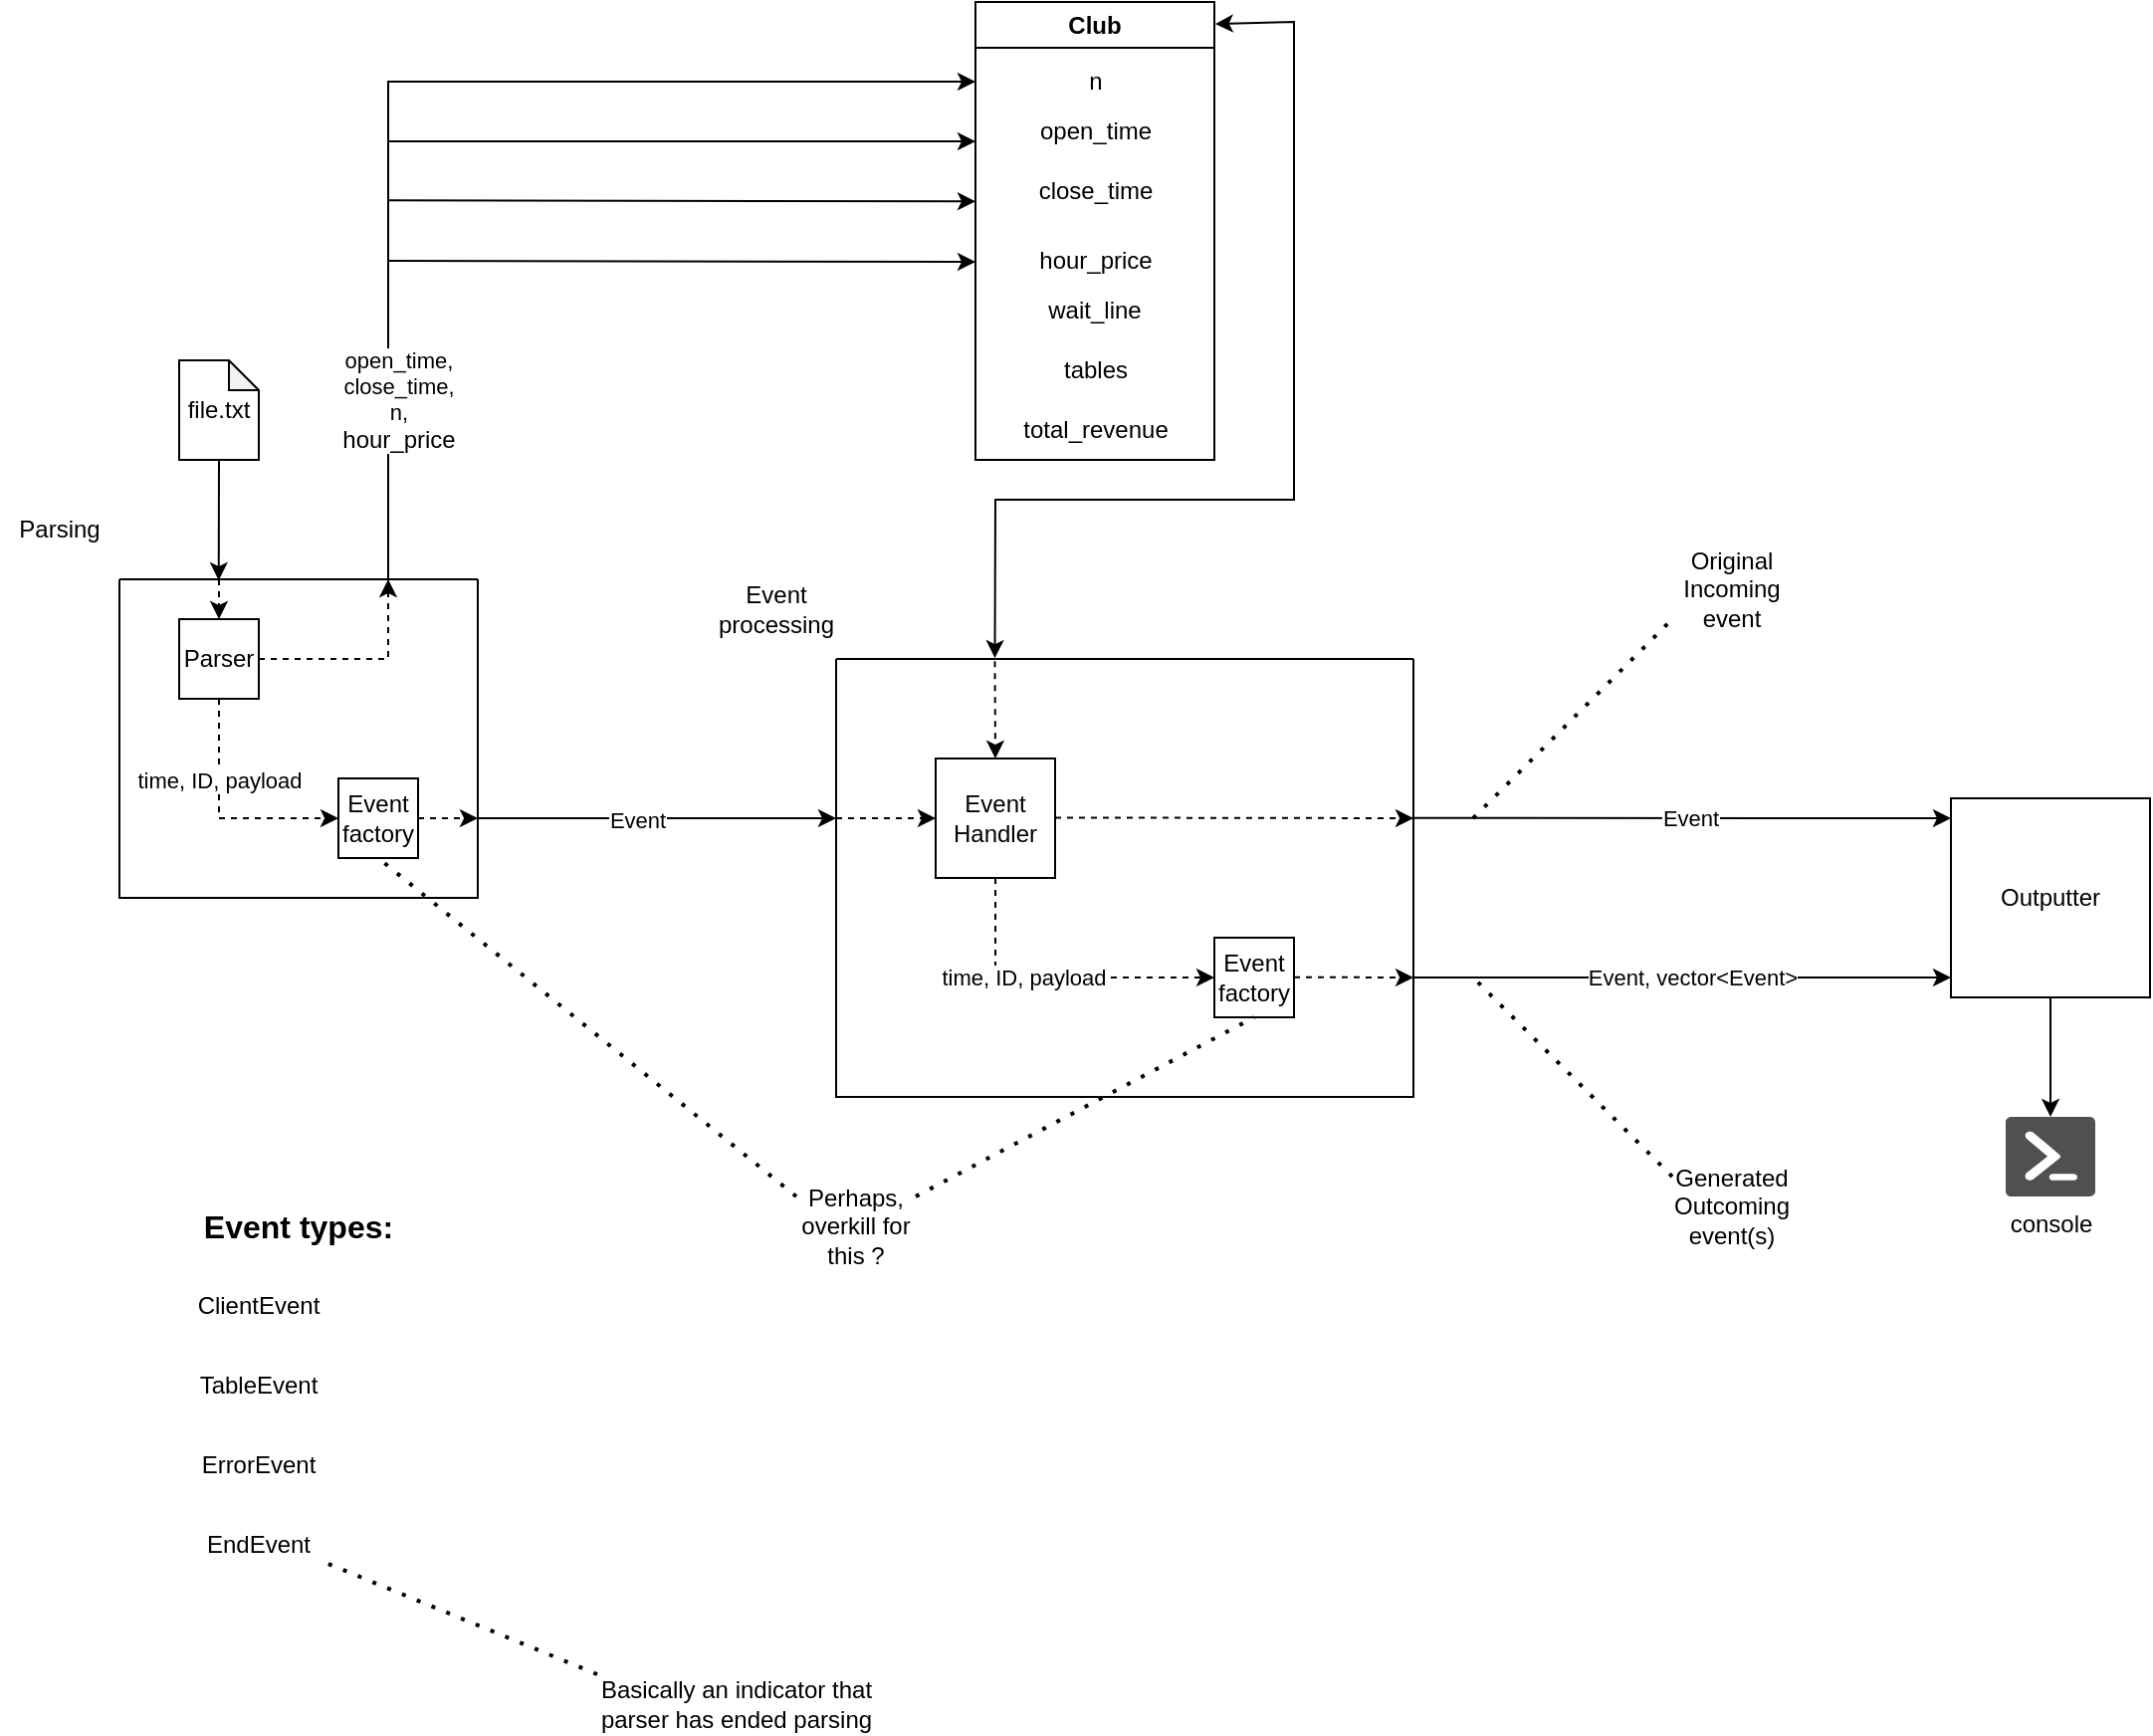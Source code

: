 <mxfile version="26.2.14">
  <diagram name="Page-1" id="ReMqx8SdZacuFtLZ011M">
    <mxGraphModel dx="2134" dy="1593" grid="1" gridSize="10" guides="1" tooltips="1" connect="1" arrows="1" fold="1" page="1" pageScale="1" pageWidth="1169" pageHeight="827" math="0" shadow="0">
      <root>
        <mxCell id="0" />
        <mxCell id="1" parent="0" />
        <mxCell id="y57IEgoHBKOUi_G_t4ql-2" value="" style="endArrow=classic;html=1;rounded=0;entryX=0.277;entryY=0.003;entryDx=0;entryDy=0;exitX=0.5;exitY=1;exitDx=0;exitDy=0;exitPerimeter=0;entryPerimeter=0;" edge="1" parent="1" target="y57IEgoHBKOUi_G_t4ql-19" source="y57IEgoHBKOUi_G_t4ql-7">
          <mxGeometry width="50" height="50" relative="1" as="geometry">
            <mxPoint x="89.88" y="200" as="sourcePoint" />
            <mxPoint x="89.88" y="240" as="targetPoint" />
          </mxGeometry>
        </mxCell>
        <mxCell id="y57IEgoHBKOUi_G_t4ql-3" value="" style="swimlane;startSize=0;" vertex="1" parent="1">
          <mxGeometry x="410" y="300" width="290" height="220" as="geometry" />
        </mxCell>
        <mxCell id="y57IEgoHBKOUi_G_t4ql-17" value="Event&lt;div&gt;Handler&lt;/div&gt;" style="whiteSpace=wrap;html=1;aspect=fixed;" vertex="1" parent="y57IEgoHBKOUi_G_t4ql-3">
          <mxGeometry x="50" y="50" width="60" height="60" as="geometry" />
        </mxCell>
        <mxCell id="y57IEgoHBKOUi_G_t4ql-18" value="" style="endArrow=classic;html=1;rounded=0;dashed=1;entryX=0;entryY=0.5;entryDx=0;entryDy=0;" edge="1" parent="y57IEgoHBKOUi_G_t4ql-3" target="y57IEgoHBKOUi_G_t4ql-17">
          <mxGeometry width="50" height="50" relative="1" as="geometry">
            <mxPoint y="80" as="sourcePoint" />
            <mxPoint x="40" y="260" as="targetPoint" />
          </mxGeometry>
        </mxCell>
        <mxCell id="y57IEgoHBKOUi_G_t4ql-47" value="" style="endArrow=classic;html=1;rounded=0;dashed=1;entryX=0;entryY=0.5;entryDx=0;entryDy=0;exitX=0.5;exitY=1;exitDx=0;exitDy=0;" edge="1" parent="y57IEgoHBKOUi_G_t4ql-3" source="y57IEgoHBKOUi_G_t4ql-17" target="y57IEgoHBKOUi_G_t4ql-51">
          <mxGeometry width="50" height="50" relative="1" as="geometry">
            <mxPoint x="70" y="159.71" as="sourcePoint" />
            <mxPoint x="150" y="159.71" as="targetPoint" />
            <Array as="points">
              <mxPoint x="80" y="160" />
            </Array>
          </mxGeometry>
        </mxCell>
        <mxCell id="y57IEgoHBKOUi_G_t4ql-50" value="time, ID, payload" style="edgeLabel;html=1;align=center;verticalAlign=middle;resizable=0;points=[];" vertex="1" connectable="0" parent="y57IEgoHBKOUi_G_t4ql-47">
          <mxGeometry x="-0.206" relative="1" as="geometry">
            <mxPoint as="offset" />
          </mxGeometry>
        </mxCell>
        <mxCell id="y57IEgoHBKOUi_G_t4ql-49" value="" style="endArrow=classic;html=1;rounded=0;dashed=1;entryX=0.5;entryY=0;entryDx=0;entryDy=0;exitX=0.275;exitY=0.005;exitDx=0;exitDy=0;exitPerimeter=0;" edge="1" parent="y57IEgoHBKOUi_G_t4ql-3" source="y57IEgoHBKOUi_G_t4ql-3" target="y57IEgoHBKOUi_G_t4ql-17">
          <mxGeometry width="50" height="50" relative="1" as="geometry">
            <mxPoint x="80" y="30" as="sourcePoint" />
            <mxPoint x="130" y="30" as="targetPoint" />
          </mxGeometry>
        </mxCell>
        <mxCell id="y57IEgoHBKOUi_G_t4ql-51" value="Event&lt;div&gt;factory&lt;/div&gt;" style="rounded=0;whiteSpace=wrap;html=1;" vertex="1" parent="y57IEgoHBKOUi_G_t4ql-3">
          <mxGeometry x="190" y="140" width="40" height="40" as="geometry" />
        </mxCell>
        <mxCell id="y57IEgoHBKOUi_G_t4ql-52" value="" style="endArrow=classic;html=1;rounded=0;dashed=1;" edge="1" parent="y57IEgoHBKOUi_G_t4ql-3">
          <mxGeometry width="50" height="50" relative="1" as="geometry">
            <mxPoint x="110" y="79.71" as="sourcePoint" />
            <mxPoint x="290" y="80" as="targetPoint" />
          </mxGeometry>
        </mxCell>
        <mxCell id="y57IEgoHBKOUi_G_t4ql-4" value="Event processing" style="text;html=1;align=center;verticalAlign=middle;whiteSpace=wrap;rounded=0;" vertex="1" parent="1">
          <mxGeometry x="350" y="260" width="60" height="30" as="geometry" />
        </mxCell>
        <mxCell id="y57IEgoHBKOUi_G_t4ql-5" value="" style="endArrow=classic;html=1;rounded=0;entryX=0;entryY=0.5;entryDx=0;entryDy=0;" edge="1" parent="1">
          <mxGeometry width="50" height="50" relative="1" as="geometry">
            <mxPoint x="230" y="380" as="sourcePoint" />
            <mxPoint x="410" y="380" as="targetPoint" />
            <Array as="points">
              <mxPoint x="370" y="380" />
            </Array>
          </mxGeometry>
        </mxCell>
        <mxCell id="y57IEgoHBKOUi_G_t4ql-6" value="Event" style="edgeLabel;html=1;align=center;verticalAlign=middle;resizable=0;points=[];" vertex="1" connectable="0" parent="y57IEgoHBKOUi_G_t4ql-5">
          <mxGeometry x="0.24" y="-1" relative="1" as="geometry">
            <mxPoint x="-32" as="offset" />
          </mxGeometry>
        </mxCell>
        <mxCell id="y57IEgoHBKOUi_G_t4ql-7" value="file.txt" style="shape=note;whiteSpace=wrap;html=1;backgroundOutline=1;darkOpacity=0.05;size=15;" vertex="1" parent="1">
          <mxGeometry x="80" y="150" width="40" height="50" as="geometry" />
        </mxCell>
        <mxCell id="y57IEgoHBKOUi_G_t4ql-8" value="" style="endArrow=classic;html=1;rounded=0;exitX=0.997;exitY=0.363;exitDx=0;exitDy=0;exitPerimeter=0;" edge="1" parent="1" source="y57IEgoHBKOUi_G_t4ql-3">
          <mxGeometry width="50" height="50" relative="1" as="geometry">
            <mxPoint x="910" y="380" as="sourcePoint" />
            <mxPoint x="970" y="380" as="targetPoint" />
          </mxGeometry>
        </mxCell>
        <mxCell id="y57IEgoHBKOUi_G_t4ql-10" value="Event" style="edgeLabel;html=1;align=center;verticalAlign=middle;resizable=0;points=[];" vertex="1" connectable="0" parent="y57IEgoHBKOUi_G_t4ql-8">
          <mxGeometry x="0.033" relative="1" as="geometry">
            <mxPoint as="offset" />
          </mxGeometry>
        </mxCell>
        <mxCell id="y57IEgoHBKOUi_G_t4ql-9" value="Outputter" style="whiteSpace=wrap;html=1;aspect=fixed;" vertex="1" parent="1">
          <mxGeometry x="970" y="370" width="100" height="100" as="geometry" />
        </mxCell>
        <mxCell id="y57IEgoHBKOUi_G_t4ql-12" value="" style="endArrow=classic;html=1;rounded=0;exitX=0.5;exitY=1;exitDx=0;exitDy=0;" edge="1" parent="1" source="y57IEgoHBKOUi_G_t4ql-9" target="y57IEgoHBKOUi_G_t4ql-15">
          <mxGeometry width="50" height="50" relative="1" as="geometry">
            <mxPoint x="965" y="530" as="sourcePoint" />
            <mxPoint x="1050" y="550" as="targetPoint" />
          </mxGeometry>
        </mxCell>
        <mxCell id="y57IEgoHBKOUi_G_t4ql-15" value="console" style="sketch=0;pointerEvents=1;shadow=0;dashed=0;html=1;strokeColor=none;fillColor=#505050;labelPosition=center;verticalLabelPosition=bottom;verticalAlign=top;outlineConnect=0;align=center;shape=mxgraph.office.concepts.powershell;" vertex="1" parent="1">
          <mxGeometry x="997.5" y="530" width="45" height="40" as="geometry" />
        </mxCell>
        <mxCell id="y57IEgoHBKOUi_G_t4ql-19" value="" style="swimlane;startSize=0;" vertex="1" parent="1">
          <mxGeometry x="50" y="260" width="180" height="160" as="geometry" />
        </mxCell>
        <mxCell id="y57IEgoHBKOUi_G_t4ql-1" value="Parser" style="rounded=0;whiteSpace=wrap;html=1;" vertex="1" parent="y57IEgoHBKOUi_G_t4ql-19">
          <mxGeometry x="30" y="20" width="40" height="40" as="geometry" />
        </mxCell>
        <mxCell id="y57IEgoHBKOUi_G_t4ql-21" value="" style="endArrow=classic;html=1;rounded=0;exitX=0.75;exitY=0;exitDx=0;exitDy=0;entryX=0.5;entryY=0;entryDx=0;entryDy=0;dashed=1;" edge="1" parent="y57IEgoHBKOUi_G_t4ql-19">
          <mxGeometry width="50" height="50" relative="1" as="geometry">
            <mxPoint x="50.0" as="sourcePoint" />
            <mxPoint x="50" y="20" as="targetPoint" />
          </mxGeometry>
        </mxCell>
        <mxCell id="y57IEgoHBKOUi_G_t4ql-22" value="Event&lt;div&gt;factory&lt;/div&gt;" style="rounded=0;whiteSpace=wrap;html=1;" vertex="1" parent="y57IEgoHBKOUi_G_t4ql-19">
          <mxGeometry x="110" y="100" width="40" height="40" as="geometry" />
        </mxCell>
        <mxCell id="y57IEgoHBKOUi_G_t4ql-30" value="" style="endArrow=classic;html=1;rounded=0;exitX=0.5;exitY=1;exitDx=0;exitDy=0;entryX=0;entryY=0.5;entryDx=0;entryDy=0;dashed=1;" edge="1" parent="y57IEgoHBKOUi_G_t4ql-19" source="y57IEgoHBKOUi_G_t4ql-1" target="y57IEgoHBKOUi_G_t4ql-22">
          <mxGeometry width="50" height="50" relative="1" as="geometry">
            <mxPoint x="260" y="150" as="sourcePoint" />
            <mxPoint x="310" y="100" as="targetPoint" />
            <Array as="points">
              <mxPoint x="50" y="120" />
            </Array>
          </mxGeometry>
        </mxCell>
        <mxCell id="y57IEgoHBKOUi_G_t4ql-32" value="time, ID, payload" style="edgeLabel;html=1;align=center;verticalAlign=middle;resizable=0;points=[];" vertex="1" connectable="0" parent="y57IEgoHBKOUi_G_t4ql-30">
          <mxGeometry x="-0.315" relative="1" as="geometry">
            <mxPoint as="offset" />
          </mxGeometry>
        </mxCell>
        <mxCell id="y57IEgoHBKOUi_G_t4ql-31" value="" style="endArrow=classic;html=1;rounded=0;exitX=1;exitY=0.5;exitDx=0;exitDy=0;entryX=1;entryY=0.75;entryDx=0;entryDy=0;dashed=1;" edge="1" parent="y57IEgoHBKOUi_G_t4ql-19" source="y57IEgoHBKOUi_G_t4ql-22" target="y57IEgoHBKOUi_G_t4ql-19">
          <mxGeometry width="50" height="50" relative="1" as="geometry">
            <mxPoint x="230.0" y="20" as="sourcePoint" />
            <mxPoint x="230" y="40" as="targetPoint" />
          </mxGeometry>
        </mxCell>
        <mxCell id="y57IEgoHBKOUi_G_t4ql-41" value="" style="endArrow=classic;html=1;rounded=0;entryX=0.75;entryY=0;entryDx=0;entryDy=0;dashed=1;exitX=1;exitY=0.5;exitDx=0;exitDy=0;" edge="1" parent="y57IEgoHBKOUi_G_t4ql-19" source="y57IEgoHBKOUi_G_t4ql-1" target="y57IEgoHBKOUi_G_t4ql-19">
          <mxGeometry width="50" height="50" relative="1" as="geometry">
            <mxPoint x="130" y="30" as="sourcePoint" />
            <mxPoint x="129.76" y="40" as="targetPoint" />
            <Array as="points">
              <mxPoint x="135" y="40" />
            </Array>
          </mxGeometry>
        </mxCell>
        <mxCell id="y57IEgoHBKOUi_G_t4ql-20" value="Parsing" style="text;html=1;align=center;verticalAlign=middle;whiteSpace=wrap;rounded=0;" vertex="1" parent="1">
          <mxGeometry x="-10" y="220" width="60" height="30" as="geometry" />
        </mxCell>
        <mxCell id="y57IEgoHBKOUi_G_t4ql-24" value="&lt;b&gt;&lt;font style=&quot;font-size: 16px;&quot;&gt;Event types:&lt;/font&gt;&lt;/b&gt;" style="text;html=1;align=center;verticalAlign=middle;whiteSpace=wrap;rounded=0;" vertex="1" parent="1">
          <mxGeometry x="40" y="570" width="200" height="30" as="geometry" />
        </mxCell>
        <mxCell id="y57IEgoHBKOUi_G_t4ql-25" value="ClientEvent" style="text;html=1;align=center;verticalAlign=middle;whiteSpace=wrap;rounded=0;" vertex="1" parent="1">
          <mxGeometry x="90" y="610" width="60" height="30" as="geometry" />
        </mxCell>
        <mxCell id="y57IEgoHBKOUi_G_t4ql-26" value="TableEvent" style="text;html=1;align=center;verticalAlign=middle;whiteSpace=wrap;rounded=0;" vertex="1" parent="1">
          <mxGeometry x="90" y="650" width="60" height="30" as="geometry" />
        </mxCell>
        <mxCell id="y57IEgoHBKOUi_G_t4ql-27" value="ErrorEvent" style="text;html=1;align=center;verticalAlign=middle;whiteSpace=wrap;rounded=0;" vertex="1" parent="1">
          <mxGeometry x="90" y="690" width="60" height="30" as="geometry" />
        </mxCell>
        <mxCell id="y57IEgoHBKOUi_G_t4ql-28" value="" style="endArrow=none;dashed=1;html=1;dashPattern=1 3;strokeWidth=2;rounded=0;entryX=0.5;entryY=1;entryDx=0;entryDy=0;exitX=0;exitY=0;exitDx=0;exitDy=0;" edge="1" parent="1" source="y57IEgoHBKOUi_G_t4ql-29" target="y57IEgoHBKOUi_G_t4ql-22">
          <mxGeometry width="50" height="50" relative="1" as="geometry">
            <mxPoint x="220" y="480" as="sourcePoint" />
            <mxPoint x="360" y="400" as="targetPoint" />
          </mxGeometry>
        </mxCell>
        <mxCell id="y57IEgoHBKOUi_G_t4ql-29" value="Perhaps, overkill for this ?" style="text;html=1;align=center;verticalAlign=middle;whiteSpace=wrap;rounded=0;" vertex="1" parent="1">
          <mxGeometry x="390" y="570" width="60" height="30" as="geometry" />
        </mxCell>
        <mxCell id="y57IEgoHBKOUi_G_t4ql-33" value="Club" style="swimlane;whiteSpace=wrap;html=1;" vertex="1" parent="1">
          <mxGeometry x="480" y="-30" width="120" height="230" as="geometry" />
        </mxCell>
        <mxCell id="y57IEgoHBKOUi_G_t4ql-34" value="open_time" style="text;html=1;align=center;verticalAlign=middle;resizable=0;points=[];autosize=1;strokeColor=none;fillColor=none;" vertex="1" parent="y57IEgoHBKOUi_G_t4ql-33">
          <mxGeometry x="20" y="50" width="80" height="30" as="geometry" />
        </mxCell>
        <mxCell id="y57IEgoHBKOUi_G_t4ql-35" value="close_time" style="text;html=1;align=center;verticalAlign=middle;resizable=0;points=[];autosize=1;strokeColor=none;fillColor=none;" vertex="1" parent="y57IEgoHBKOUi_G_t4ql-33">
          <mxGeometry x="20" y="80" width="80" height="30" as="geometry" />
        </mxCell>
        <mxCell id="y57IEgoHBKOUi_G_t4ql-36" value="n" style="text;html=1;align=center;verticalAlign=middle;resizable=0;points=[];autosize=1;strokeColor=none;fillColor=none;" vertex="1" parent="y57IEgoHBKOUi_G_t4ql-33">
          <mxGeometry x="45" y="25" width="30" height="30" as="geometry" />
        </mxCell>
        <mxCell id="y57IEgoHBKOUi_G_t4ql-38" value="tables" style="text;html=1;align=center;verticalAlign=middle;resizable=0;points=[];autosize=1;strokeColor=none;fillColor=none;" vertex="1" parent="y57IEgoHBKOUi_G_t4ql-33">
          <mxGeometry x="30" y="170" width="60" height="30" as="geometry" />
        </mxCell>
        <mxCell id="y57IEgoHBKOUi_G_t4ql-40" value="&lt;span style=&quot;text-wrap-mode: nowrap;&quot;&gt;wait_line&lt;/span&gt;" style="text;html=1;align=center;verticalAlign=middle;whiteSpace=wrap;rounded=0;" vertex="1" parent="y57IEgoHBKOUi_G_t4ql-33">
          <mxGeometry x="25" y="140" width="70" height="30" as="geometry" />
        </mxCell>
        <mxCell id="y57IEgoHBKOUi_G_t4ql-39" value="total_revenue" style="text;html=1;align=center;verticalAlign=middle;resizable=0;points=[];autosize=1;strokeColor=none;fillColor=none;" vertex="1" parent="y57IEgoHBKOUi_G_t4ql-33">
          <mxGeometry x="10" y="200" width="100" height="30" as="geometry" />
        </mxCell>
        <mxCell id="y57IEgoHBKOUi_G_t4ql-81" value="hour_price" style="text;html=1;align=center;verticalAlign=middle;resizable=0;points=[];autosize=1;strokeColor=none;fillColor=none;" vertex="1" parent="y57IEgoHBKOUi_G_t4ql-33">
          <mxGeometry x="20" y="115" width="80" height="30" as="geometry" />
        </mxCell>
        <mxCell id="y57IEgoHBKOUi_G_t4ql-43" value="" style="endArrow=classic;html=1;rounded=0;exitX=0.75;exitY=0;exitDx=0;exitDy=0;" edge="1" parent="1" source="y57IEgoHBKOUi_G_t4ql-19">
          <mxGeometry width="50" height="50" relative="1" as="geometry">
            <mxPoint x="210" y="200" as="sourcePoint" />
            <mxPoint x="480" y="10" as="targetPoint" />
            <Array as="points">
              <mxPoint x="185" y="10" />
            </Array>
          </mxGeometry>
        </mxCell>
        <mxCell id="y57IEgoHBKOUi_G_t4ql-82" value="open_time,&lt;div&gt;close_time,&lt;/div&gt;&lt;div&gt;n,&lt;/div&gt;&lt;div&gt;&lt;span style=&quot;font-size: 12px;&quot;&gt;hour_price&lt;/span&gt;&lt;/div&gt;" style="edgeLabel;html=1;align=center;verticalAlign=middle;resizable=0;points=[];" vertex="1" connectable="0" parent="y57IEgoHBKOUi_G_t4ql-43">
          <mxGeometry x="-0.666" y="3" relative="1" as="geometry">
            <mxPoint x="8" y="1" as="offset" />
          </mxGeometry>
        </mxCell>
        <mxCell id="y57IEgoHBKOUi_G_t4ql-44" value="" style="endArrow=classic;html=1;rounded=0;" edge="1" parent="1">
          <mxGeometry width="50" height="50" relative="1" as="geometry">
            <mxPoint x="185" y="40" as="sourcePoint" />
            <mxPoint x="480" y="40" as="targetPoint" />
          </mxGeometry>
        </mxCell>
        <mxCell id="y57IEgoHBKOUi_G_t4ql-45" value="" style="endArrow=classic;html=1;rounded=0;" edge="1" parent="1">
          <mxGeometry width="50" height="50" relative="1" as="geometry">
            <mxPoint x="185" y="69.66" as="sourcePoint" />
            <mxPoint x="480" y="70.16" as="targetPoint" />
          </mxGeometry>
        </mxCell>
        <mxCell id="y57IEgoHBKOUi_G_t4ql-48" value="" style="endArrow=classic;html=1;rounded=0;exitX=1.003;exitY=0.048;exitDx=0;exitDy=0;exitPerimeter=0;entryX=0.275;entryY=-0.002;entryDx=0;entryDy=0;entryPerimeter=0;startArrow=classic;startFill=1;" edge="1" parent="1" source="y57IEgoHBKOUi_G_t4ql-33" target="y57IEgoHBKOUi_G_t4ql-3">
          <mxGeometry width="50" height="50" relative="1" as="geometry">
            <mxPoint x="630" y="280" as="sourcePoint" />
            <mxPoint x="680" y="230" as="targetPoint" />
            <Array as="points">
              <mxPoint x="640" y="-20" />
              <mxPoint x="640" y="220" />
              <mxPoint x="490" y="220" />
            </Array>
          </mxGeometry>
        </mxCell>
        <mxCell id="y57IEgoHBKOUi_G_t4ql-54" value="" style="endArrow=classic;html=1;rounded=0;dashed=1;" edge="1" parent="1">
          <mxGeometry width="50" height="50" relative="1" as="geometry">
            <mxPoint x="640" y="459.85" as="sourcePoint" />
            <mxPoint x="700" y="460" as="targetPoint" />
          </mxGeometry>
        </mxCell>
        <mxCell id="y57IEgoHBKOUi_G_t4ql-58" value="" style="endArrow=classic;html=1;rounded=0;exitX=0.997;exitY=0.363;exitDx=0;exitDy=0;exitPerimeter=0;" edge="1" parent="1">
          <mxGeometry width="50" height="50" relative="1" as="geometry">
            <mxPoint x="700" y="460" as="sourcePoint" />
            <mxPoint x="970" y="460" as="targetPoint" />
          </mxGeometry>
        </mxCell>
        <mxCell id="y57IEgoHBKOUi_G_t4ql-59" value="Event, vector&amp;lt;Event&amp;gt;" style="edgeLabel;html=1;align=center;verticalAlign=middle;resizable=0;points=[];" vertex="1" connectable="0" parent="y57IEgoHBKOUi_G_t4ql-58">
          <mxGeometry x="0.033" relative="1" as="geometry">
            <mxPoint as="offset" />
          </mxGeometry>
        </mxCell>
        <mxCell id="y57IEgoHBKOUi_G_t4ql-60" value="" style="endArrow=none;dashed=1;html=1;dashPattern=1 3;strokeWidth=2;rounded=0;entryX=0.5;entryY=1;entryDx=0;entryDy=0;exitX=1;exitY=0;exitDx=0;exitDy=0;" edge="1" parent="1" source="y57IEgoHBKOUi_G_t4ql-29" target="y57IEgoHBKOUi_G_t4ql-51">
          <mxGeometry width="50" height="50" relative="1" as="geometry">
            <mxPoint x="805" y="765" as="sourcePoint" />
            <mxPoint x="585" y="565" as="targetPoint" />
          </mxGeometry>
        </mxCell>
        <mxCell id="y57IEgoHBKOUi_G_t4ql-61" value="" style="endArrow=none;dashed=1;html=1;dashPattern=1 3;strokeWidth=2;rounded=0;entryX=0;entryY=1;entryDx=0;entryDy=0;exitX=1;exitY=0;exitDx=0;exitDy=0;" edge="1" parent="1" target="y57IEgoHBKOUi_G_t4ql-62">
          <mxGeometry width="50" height="50" relative="1" as="geometry">
            <mxPoint x="730" y="380" as="sourcePoint" />
            <mxPoint x="920" y="220" as="targetPoint" />
          </mxGeometry>
        </mxCell>
        <mxCell id="y57IEgoHBKOUi_G_t4ql-62" value="Original Incoming event" style="text;html=1;align=center;verticalAlign=middle;whiteSpace=wrap;rounded=0;" vertex="1" parent="1">
          <mxGeometry x="830" y="250" width="60" height="30" as="geometry" />
        </mxCell>
        <mxCell id="y57IEgoHBKOUi_G_t4ql-63" value="" style="endArrow=none;dashed=1;html=1;dashPattern=1 3;strokeWidth=2;rounded=0;exitX=0;exitY=0;exitDx=0;exitDy=0;" edge="1" parent="1" source="y57IEgoHBKOUi_G_t4ql-64">
          <mxGeometry width="50" height="50" relative="1" as="geometry">
            <mxPoint x="810" y="640" as="sourcePoint" />
            <mxPoint x="730" y="460" as="targetPoint" />
          </mxGeometry>
        </mxCell>
        <mxCell id="y57IEgoHBKOUi_G_t4ql-64" value="Generated Outcoming event(s)" style="text;html=1;align=center;verticalAlign=middle;whiteSpace=wrap;rounded=0;" vertex="1" parent="1">
          <mxGeometry x="830" y="560" width="60" height="30" as="geometry" />
        </mxCell>
        <mxCell id="y57IEgoHBKOUi_G_t4ql-77" value="EndEvent" style="text;html=1;align=center;verticalAlign=middle;whiteSpace=wrap;rounded=0;" vertex="1" parent="1">
          <mxGeometry x="90" y="730" width="60" height="30" as="geometry" />
        </mxCell>
        <mxCell id="y57IEgoHBKOUi_G_t4ql-79" value="" style="endArrow=none;dashed=1;html=1;dashPattern=1 3;strokeWidth=2;rounded=0;entryX=1;entryY=0.75;entryDx=0;entryDy=0;exitX=0;exitY=0;exitDx=0;exitDy=0;" edge="1" parent="1" source="y57IEgoHBKOUi_G_t4ql-80" target="y57IEgoHBKOUi_G_t4ql-77">
          <mxGeometry width="50" height="50" relative="1" as="geometry">
            <mxPoint x="270" y="810" as="sourcePoint" />
            <mxPoint x="250" y="670" as="targetPoint" />
          </mxGeometry>
        </mxCell>
        <mxCell id="y57IEgoHBKOUi_G_t4ql-80" value="Basically an indicator that parser has ended parsing" style="text;html=1;align=center;verticalAlign=middle;whiteSpace=wrap;rounded=0;" vertex="1" parent="1">
          <mxGeometry x="290" y="810" width="140" height="30" as="geometry" />
        </mxCell>
        <mxCell id="y57IEgoHBKOUi_G_t4ql-83" value="" style="endArrow=classic;html=1;rounded=0;" edge="1" parent="1">
          <mxGeometry width="50" height="50" relative="1" as="geometry">
            <mxPoint x="185" y="100" as="sourcePoint" />
            <mxPoint x="480" y="100.5" as="targetPoint" />
          </mxGeometry>
        </mxCell>
      </root>
    </mxGraphModel>
  </diagram>
</mxfile>
